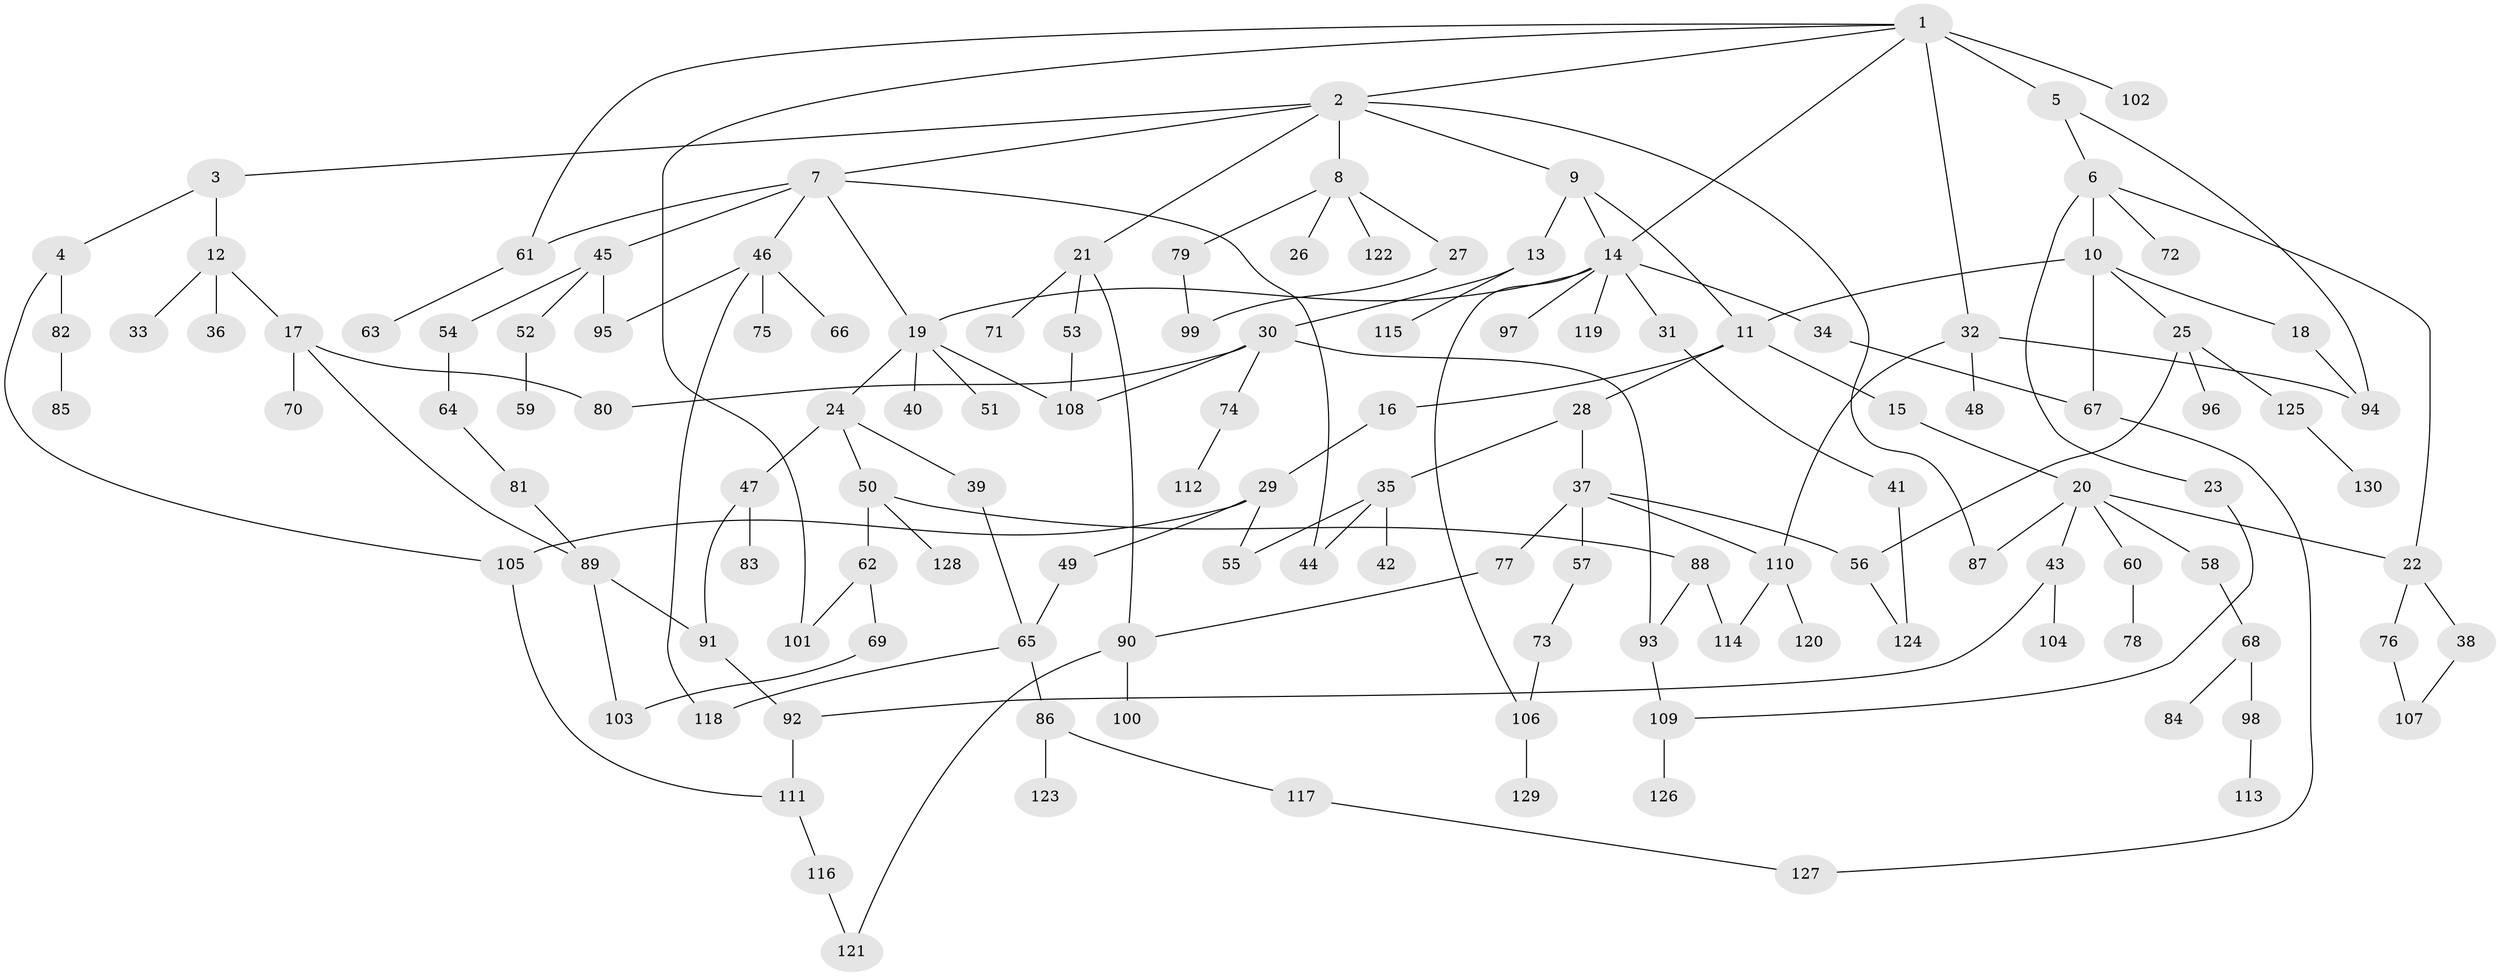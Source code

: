 // Generated by graph-tools (version 1.1) at 2025/41/03/09/25 04:41:53]
// undirected, 130 vertices, 165 edges
graph export_dot {
graph [start="1"]
  node [color=gray90,style=filled];
  1;
  2;
  3;
  4;
  5;
  6;
  7;
  8;
  9;
  10;
  11;
  12;
  13;
  14;
  15;
  16;
  17;
  18;
  19;
  20;
  21;
  22;
  23;
  24;
  25;
  26;
  27;
  28;
  29;
  30;
  31;
  32;
  33;
  34;
  35;
  36;
  37;
  38;
  39;
  40;
  41;
  42;
  43;
  44;
  45;
  46;
  47;
  48;
  49;
  50;
  51;
  52;
  53;
  54;
  55;
  56;
  57;
  58;
  59;
  60;
  61;
  62;
  63;
  64;
  65;
  66;
  67;
  68;
  69;
  70;
  71;
  72;
  73;
  74;
  75;
  76;
  77;
  78;
  79;
  80;
  81;
  82;
  83;
  84;
  85;
  86;
  87;
  88;
  89;
  90;
  91;
  92;
  93;
  94;
  95;
  96;
  97;
  98;
  99;
  100;
  101;
  102;
  103;
  104;
  105;
  106;
  107;
  108;
  109;
  110;
  111;
  112;
  113;
  114;
  115;
  116;
  117;
  118;
  119;
  120;
  121;
  122;
  123;
  124;
  125;
  126;
  127;
  128;
  129;
  130;
  1 -- 2;
  1 -- 5;
  1 -- 14;
  1 -- 32;
  1 -- 61;
  1 -- 102;
  1 -- 101;
  2 -- 3;
  2 -- 7;
  2 -- 8;
  2 -- 9;
  2 -- 21;
  2 -- 87;
  3 -- 4;
  3 -- 12;
  4 -- 82;
  4 -- 105;
  5 -- 6;
  5 -- 94;
  6 -- 10;
  6 -- 23;
  6 -- 72;
  6 -- 22;
  7 -- 45;
  7 -- 46;
  7 -- 19;
  7 -- 44;
  7 -- 61;
  8 -- 26;
  8 -- 27;
  8 -- 79;
  8 -- 122;
  9 -- 13;
  9 -- 14;
  9 -- 11;
  10 -- 11;
  10 -- 18;
  10 -- 25;
  10 -- 67;
  11 -- 15;
  11 -- 16;
  11 -- 28;
  12 -- 17;
  12 -- 33;
  12 -- 36;
  13 -- 30;
  13 -- 115;
  14 -- 19;
  14 -- 31;
  14 -- 34;
  14 -- 97;
  14 -- 106;
  14 -- 119;
  15 -- 20;
  16 -- 29;
  17 -- 70;
  17 -- 89;
  17 -- 80;
  18 -- 94;
  19 -- 24;
  19 -- 40;
  19 -- 51;
  19 -- 108;
  20 -- 22;
  20 -- 43;
  20 -- 58;
  20 -- 60;
  20 -- 87;
  21 -- 53;
  21 -- 71;
  21 -- 90;
  22 -- 38;
  22 -- 76;
  23 -- 109;
  24 -- 39;
  24 -- 47;
  24 -- 50;
  25 -- 96;
  25 -- 125;
  25 -- 56;
  27 -- 99;
  28 -- 35;
  28 -- 37;
  29 -- 49;
  29 -- 105;
  29 -- 55;
  30 -- 74;
  30 -- 80;
  30 -- 108;
  30 -- 93;
  31 -- 41;
  32 -- 48;
  32 -- 110;
  32 -- 94;
  34 -- 67;
  35 -- 42;
  35 -- 44;
  35 -- 55;
  37 -- 56;
  37 -- 57;
  37 -- 77;
  37 -- 110;
  38 -- 107;
  39 -- 65;
  41 -- 124;
  43 -- 104;
  43 -- 92;
  45 -- 52;
  45 -- 54;
  45 -- 95;
  46 -- 66;
  46 -- 75;
  46 -- 118;
  46 -- 95;
  47 -- 83;
  47 -- 91;
  49 -- 65;
  50 -- 62;
  50 -- 88;
  50 -- 128;
  52 -- 59;
  53 -- 108;
  54 -- 64;
  56 -- 124;
  57 -- 73;
  58 -- 68;
  60 -- 78;
  61 -- 63;
  62 -- 69;
  62 -- 101;
  64 -- 81;
  65 -- 86;
  65 -- 118;
  67 -- 127;
  68 -- 84;
  68 -- 98;
  69 -- 103;
  73 -- 106;
  74 -- 112;
  76 -- 107;
  77 -- 90;
  79 -- 99;
  81 -- 89;
  82 -- 85;
  86 -- 117;
  86 -- 123;
  88 -- 93;
  88 -- 114;
  89 -- 91;
  89 -- 103;
  90 -- 100;
  90 -- 121;
  91 -- 92;
  92 -- 111;
  93 -- 109;
  98 -- 113;
  105 -- 111;
  106 -- 129;
  109 -- 126;
  110 -- 120;
  110 -- 114;
  111 -- 116;
  116 -- 121;
  117 -- 127;
  125 -- 130;
}
